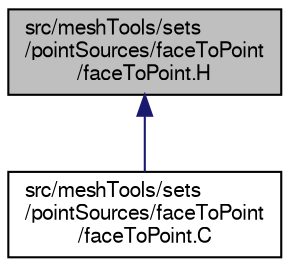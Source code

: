 digraph "src/meshTools/sets/pointSources/faceToPoint/faceToPoint.H"
{
  bgcolor="transparent";
  edge [fontname="FreeSans",fontsize="10",labelfontname="FreeSans",labelfontsize="10"];
  node [fontname="FreeSans",fontsize="10",shape=record];
  Node1 [label="src/meshTools/sets\l/pointSources/faceToPoint\l/faceToPoint.H",height=0.2,width=0.4,color="black", fillcolor="grey75", style="filled" fontcolor="black"];
  Node1 -> Node2 [dir="back",color="midnightblue",fontsize="10",style="solid",fontname="FreeSans"];
  Node2 [label="src/meshTools/sets\l/pointSources/faceToPoint\l/faceToPoint.C",height=0.2,width=0.4,color="black",URL="$a06980.html"];
}
